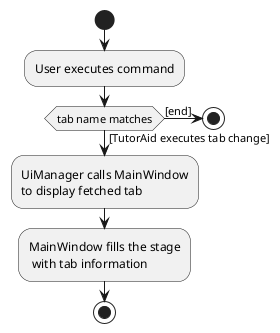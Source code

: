 @startuml
start
:User executes command;

'Since the beta syntax does not support placing the condition outside the
'diamond we place it as the true branch instead.

if (tab name matches) then ([TutorAid executes tab change])
    :UiManager calls MainWindow
    to display fetched tab;
    :MainWindow fills the stage
     with tab information;
stop
else ([end])
stop
@enduml
